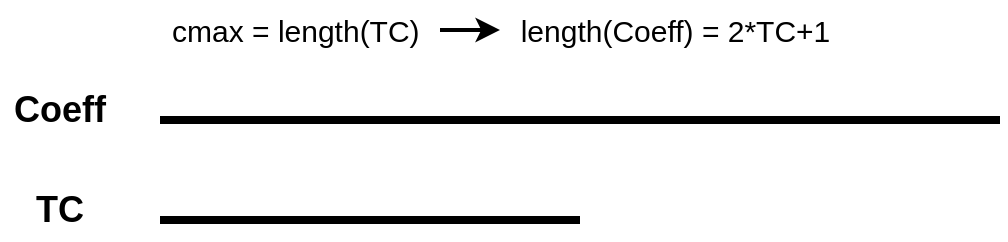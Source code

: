 <mxfile version="15.8.9" type="github" pages="2">
  <diagram id="W83oTSsJoPOMaXSjO9w1" name="TP_4">
    <mxGraphModel dx="568" dy="870" grid="1" gridSize="10" guides="1" tooltips="1" connect="1" arrows="1" fold="1" page="1" pageScale="1" pageWidth="827" pageHeight="1169" math="0" shadow="0">
      <root>
        <mxCell id="0" />
        <mxCell id="1" parent="0" />
        <mxCell id="wjO6eCzXpp8LbPTjelTX-1" value="" style="endArrow=none;html=1;rounded=0;fontStyle=0;strokeWidth=4;" edge="1" parent="1">
          <mxGeometry width="50" height="50" relative="1" as="geometry">
            <mxPoint x="100" y="350" as="sourcePoint" />
            <mxPoint x="520" y="350" as="targetPoint" />
          </mxGeometry>
        </mxCell>
        <mxCell id="wjO6eCzXpp8LbPTjelTX-2" value="&lt;font style=&quot;font-size: 18px&quot;&gt;&lt;b&gt;Coeff&lt;/b&gt;&lt;/font&gt;" style="text;html=1;strokeColor=none;fillColor=none;align=center;verticalAlign=middle;whiteSpace=wrap;rounded=0;" vertex="1" parent="1">
          <mxGeometry x="20" y="330" width="60" height="30" as="geometry" />
        </mxCell>
        <mxCell id="wjO6eCzXpp8LbPTjelTX-3" value="" style="endArrow=none;html=1;rounded=0;fontStyle=0;strokeWidth=4;" edge="1" parent="1">
          <mxGeometry width="50" height="50" relative="1" as="geometry">
            <mxPoint x="100" y="400" as="sourcePoint" />
            <mxPoint x="310" y="400" as="targetPoint" />
          </mxGeometry>
        </mxCell>
        <mxCell id="wjO6eCzXpp8LbPTjelTX-4" value="&lt;font style=&quot;font-size: 18px&quot;&gt;&lt;b&gt;TC&lt;/b&gt;&lt;/font&gt;" style="text;html=1;strokeColor=none;fillColor=none;align=center;verticalAlign=middle;whiteSpace=wrap;rounded=0;" vertex="1" parent="1">
          <mxGeometry x="20" y="380" width="60" height="30" as="geometry" />
        </mxCell>
        <mxCell id="wjO6eCzXpp8LbPTjelTX-5" value="&lt;font style=&quot;font-size: 15px&quot;&gt;cmax = length(TC)&amp;nbsp;&lt;/font&gt;" style="text;html=1;strokeColor=none;fillColor=none;align=center;verticalAlign=middle;whiteSpace=wrap;rounded=0;fontSize=18;" vertex="1" parent="1">
          <mxGeometry x="100" y="290" width="140" height="30" as="geometry" />
        </mxCell>
        <mxCell id="wjO6eCzXpp8LbPTjelTX-6" value="&lt;div style=&quot;text-align: center&quot;&gt;&lt;span&gt;&lt;font face=&quot;helvetica&quot;&gt;&amp;nbsp; length(Coeff) = 2*TC+1&lt;/font&gt;&lt;/span&gt;&lt;/div&gt;" style="text;whiteSpace=wrap;html=1;fontSize=15;" vertex="1" parent="1">
          <mxGeometry x="270" y="290" width="180" height="30" as="geometry" />
        </mxCell>
        <mxCell id="wjO6eCzXpp8LbPTjelTX-7" value="" style="endArrow=classic;html=1;rounded=0;fontSize=15;strokeWidth=2;exitX=1;exitY=0.5;exitDx=0;exitDy=0;entryX=0;entryY=0.5;entryDx=0;entryDy=0;" edge="1" parent="1" source="wjO6eCzXpp8LbPTjelTX-5" target="wjO6eCzXpp8LbPTjelTX-6">
          <mxGeometry width="50" height="50" relative="1" as="geometry">
            <mxPoint x="240" y="305" as="sourcePoint" />
            <mxPoint x="270" y="304.5" as="targetPoint" />
          </mxGeometry>
        </mxCell>
      </root>
    </mxGraphModel>
  </diagram>
  <diagram id="BPWpJ-bR7NpPK26G6hpB" name="Unit UI">
    <mxGraphModel dx="568" dy="870" grid="1" gridSize="10" guides="1" tooltips="1" connect="1" arrows="1" fold="1" page="1" pageScale="1" pageWidth="827" pageHeight="1169" math="0" shadow="0">
      <root>
        <mxCell id="W2uqBXBcfLVsuPNkIyxK-0" />
        <mxCell id="W2uqBXBcfLVsuPNkIyxK-1" parent="W2uqBXBcfLVsuPNkIyxK-0" />
        <mxCell id="W2uqBXBcfLVsuPNkIyxK-2" value="" style="rounded=1;whiteSpace=wrap;html=1;dashed=1;dashPattern=1 2;" parent="W2uqBXBcfLVsuPNkIyxK-1" vertex="1">
          <mxGeometry x="170" y="40" width="190" height="90" as="geometry" />
        </mxCell>
        <mxCell id="W2uqBXBcfLVsuPNkIyxK-3" value="&lt;font color=&quot;#808080&quot;&gt;&lt;span style=&quot;font-size: 13px&quot;&gt;&lt;b&gt;订单量&lt;/b&gt;&lt;/span&gt;&lt;/font&gt;" style="text;html=1;strokeColor=none;fillColor=none;align=center;verticalAlign=middle;whiteSpace=wrap;rounded=0;dashed=1;dashPattern=1 2;" parent="W2uqBXBcfLVsuPNkIyxK-1" vertex="1">
          <mxGeometry x="170" y="50" width="80" height="20" as="geometry" />
        </mxCell>
        <mxCell id="W2uqBXBcfLVsuPNkIyxK-4" value="&lt;font style=&quot;font-size: 11px&quot; color=&quot;#b3b3b3&quot;&gt;&amp;nbsp;2021-8-26 ~ 2021-8-26 | 今日&lt;/font&gt;" style="text;html=1;strokeColor=none;fillColor=none;align=center;verticalAlign=middle;whiteSpace=wrap;rounded=0;dashed=1;dashPattern=1 2;" parent="W2uqBXBcfLVsuPNkIyxK-1" vertex="1">
          <mxGeometry x="170" y="70" width="170" height="20" as="geometry" />
        </mxCell>
        <mxCell id="W2uqBXBcfLVsuPNkIyxK-5" value="&lt;span style=&quot;font-size: 26px&quot;&gt;&lt;b&gt;94&lt;/b&gt;&lt;/span&gt;" style="text;html=1;strokeColor=none;fillColor=none;align=center;verticalAlign=middle;whiteSpace=wrap;rounded=0;dashed=1;dashPattern=1 2;" parent="W2uqBXBcfLVsuPNkIyxK-1" vertex="1">
          <mxGeometry x="190" y="100" width="30" height="20" as="geometry" />
        </mxCell>
        <mxCell id="W2uqBXBcfLVsuPNkIyxK-6" value="件" style="text;html=1;strokeColor=none;fillColor=none;align=center;verticalAlign=middle;whiteSpace=wrap;rounded=0;dashed=1;dashPattern=1 2;" parent="W2uqBXBcfLVsuPNkIyxK-1" vertex="1">
          <mxGeometry x="220" y="110" width="30" height="10" as="geometry" />
        </mxCell>
        <mxCell id="W2uqBXBcfLVsuPNkIyxK-7" value="周环比&amp;nbsp;" style="text;html=1;strokeColor=none;fillColor=none;align=center;verticalAlign=middle;whiteSpace=wrap;rounded=0;dashed=1;dashPattern=1 2;" parent="W2uqBXBcfLVsuPNkIyxK-1" vertex="1">
          <mxGeometry x="250" y="110" width="60" height="10" as="geometry" />
        </mxCell>
        <mxCell id="W2uqBXBcfLVsuPNkIyxK-8" value="" style="triangle;whiteSpace=wrap;html=1;rounded=1;dashed=1;dashPattern=1 2;rotation=-90;arcSize=35;strokeColor=#FF3333;fillColor=#00CC66;" parent="W2uqBXBcfLVsuPNkIyxK-1" vertex="1">
          <mxGeometry x="300" y="110" width="10" height="10" as="geometry" />
        </mxCell>
        <mxCell id="W2uqBXBcfLVsuPNkIyxK-9" value="7.63%" style="text;html=1;strokeColor=none;fillColor=none;align=center;verticalAlign=middle;whiteSpace=wrap;rounded=0;dashed=1;dashPattern=1 2;fontColor=#00CC00;" parent="W2uqBXBcfLVsuPNkIyxK-1" vertex="1">
          <mxGeometry x="310" y="105" width="40" height="20" as="geometry" />
        </mxCell>
        <mxCell id="g7tIqamHdScXD6ZmcQM3-0" value="" style="rounded=1;whiteSpace=wrap;html=1;dashed=1;dashPattern=1 2;" vertex="1" parent="W2uqBXBcfLVsuPNkIyxK-1">
          <mxGeometry x="180" y="160" width="190" height="90" as="geometry" />
        </mxCell>
        <mxCell id="g7tIqamHdScXD6ZmcQM3-1" value="&lt;font color=&quot;#808080&quot;&gt;&lt;span style=&quot;font-size: 13px&quot;&gt;&lt;b&gt;订单转化率&lt;/b&gt;&lt;/span&gt;&lt;/font&gt;" style="text;html=1;strokeColor=none;fillColor=none;align=center;verticalAlign=middle;whiteSpace=wrap;rounded=0;dashed=1;dashPattern=1 2;" vertex="1" parent="W2uqBXBcfLVsuPNkIyxK-1">
          <mxGeometry x="180" y="170" width="80" height="20" as="geometry" />
        </mxCell>
        <mxCell id="g7tIqamHdScXD6ZmcQM3-2" value="&lt;font style=&quot;font-size: 11px&quot; color=&quot;#b3b3b3&quot;&gt;&amp;nbsp;2021-8-26 ~ 2021-8-26 | 今日&lt;/font&gt;" style="text;html=1;strokeColor=none;fillColor=none;align=center;verticalAlign=middle;whiteSpace=wrap;rounded=0;dashed=1;dashPattern=1 2;" vertex="1" parent="W2uqBXBcfLVsuPNkIyxK-1">
          <mxGeometry x="180" y="190" width="170" height="20" as="geometry" />
        </mxCell>
        <mxCell id="g7tIqamHdScXD6ZmcQM3-3" value="&lt;font size=&quot;1&quot;&gt;&lt;b style=&quot;font-size: 26px&quot;&gt;5.23&lt;/b&gt;&lt;/font&gt;" style="text;html=1;strokeColor=none;fillColor=none;align=center;verticalAlign=middle;whiteSpace=wrap;rounded=0;dashed=1;dashPattern=1 2;" vertex="1" parent="W2uqBXBcfLVsuPNkIyxK-1">
          <mxGeometry x="210" y="220" width="30" height="20" as="geometry" />
        </mxCell>
        <mxCell id="g7tIqamHdScXD6ZmcQM3-4" value="%" style="text;html=1;strokeColor=none;fillColor=none;align=center;verticalAlign=middle;whiteSpace=wrap;rounded=0;dashed=1;dashPattern=1 2;" vertex="1" parent="W2uqBXBcfLVsuPNkIyxK-1">
          <mxGeometry x="240" y="230" width="30" height="10" as="geometry" />
        </mxCell>
        <mxCell id="g7tIqamHdScXD6ZmcQM3-5" value="周环比&amp;nbsp;" style="text;html=1;strokeColor=none;fillColor=none;align=center;verticalAlign=middle;whiteSpace=wrap;rounded=0;dashed=1;dashPattern=1 2;" vertex="1" parent="W2uqBXBcfLVsuPNkIyxK-1">
          <mxGeometry x="260" y="230" width="60" height="10" as="geometry" />
        </mxCell>
        <mxCell id="g7tIqamHdScXD6ZmcQM3-6" value="" style="triangle;whiteSpace=wrap;html=1;rounded=1;dashed=1;dashPattern=1 2;rotation=90;arcSize=35;strokeColor=#FF3333;fillColor=#FF0000;" vertex="1" parent="W2uqBXBcfLVsuPNkIyxK-1">
          <mxGeometry x="310" y="230" width="10" height="10" as="geometry" />
        </mxCell>
        <mxCell id="g7tIqamHdScXD6ZmcQM3-7" value="3.27%" style="text;html=1;strokeColor=none;fillColor=none;align=center;verticalAlign=middle;whiteSpace=wrap;rounded=0;dashed=1;dashPattern=1 2;fontColor=#FF0000;" vertex="1" parent="W2uqBXBcfLVsuPNkIyxK-1">
          <mxGeometry x="320" y="225" width="40" height="20" as="geometry" />
        </mxCell>
      </root>
    </mxGraphModel>
  </diagram>
</mxfile>
